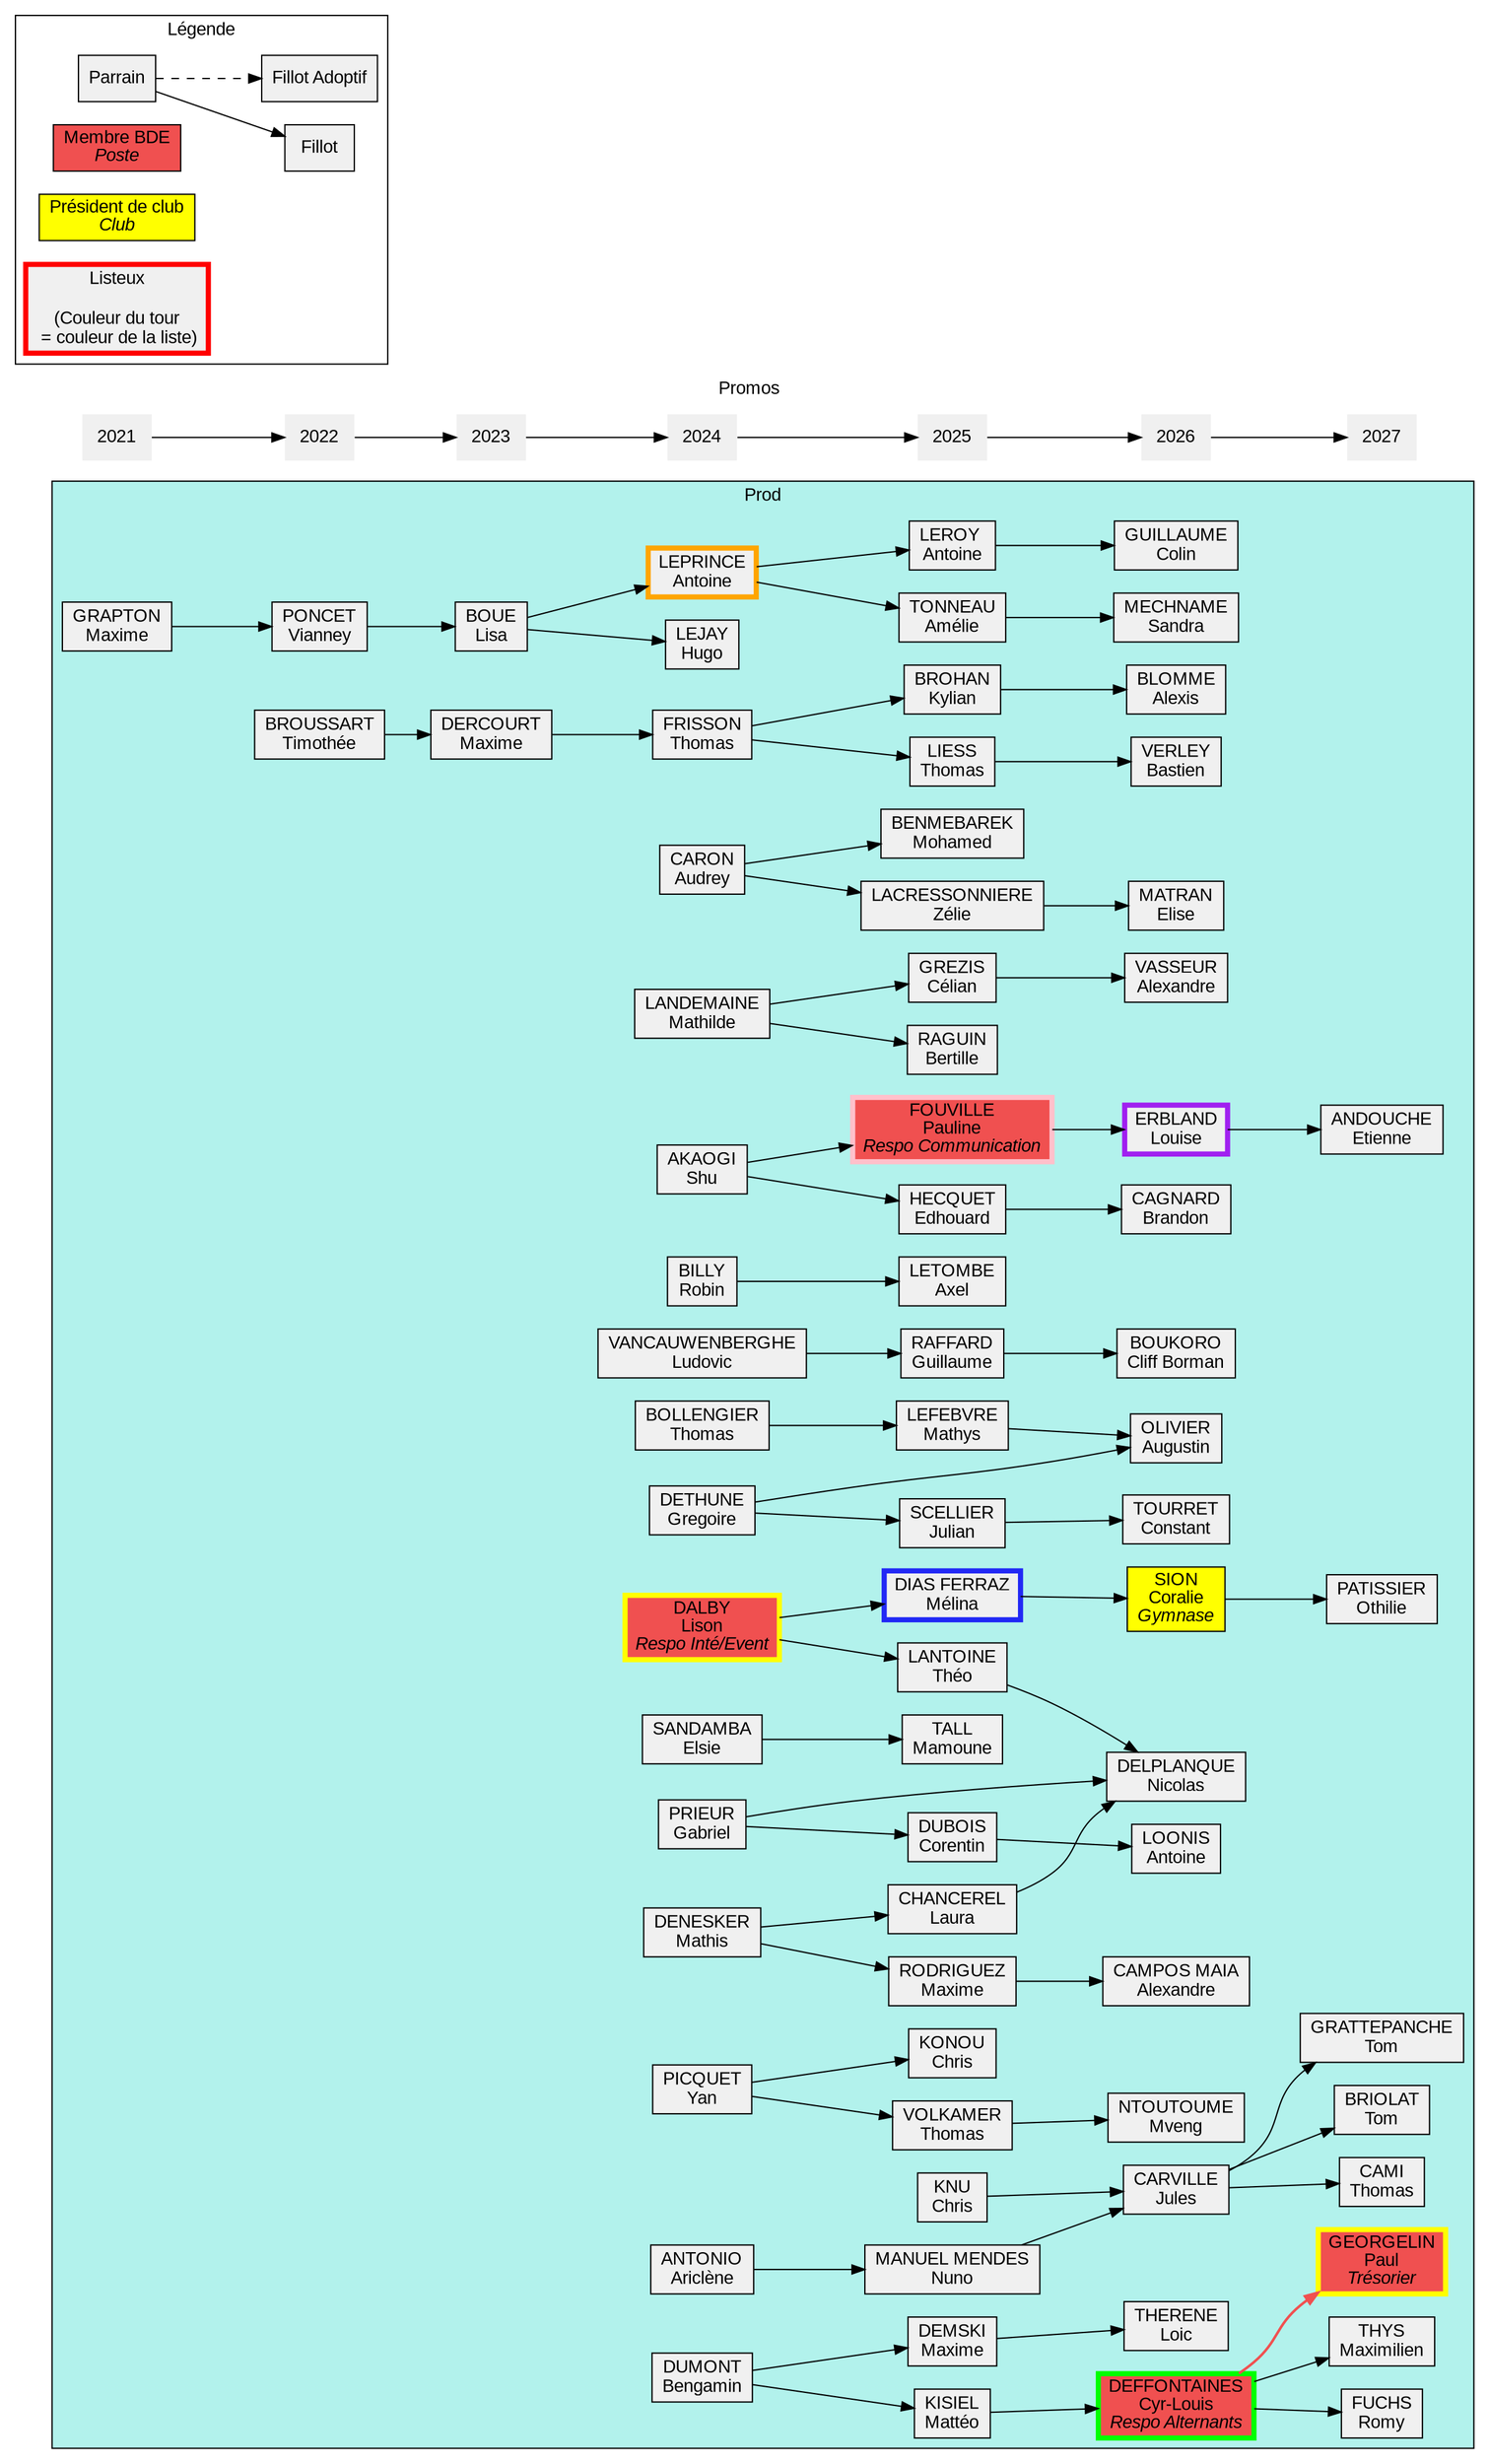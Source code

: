 digraph Production {
	graph [
		charset = "UTF-8";
		style = filled;
		fontname = "Arial";
	];

	node [
		shape = box;
		style = filled;
		fillcolor = "#f0f0f0";
		fontname = "Arial";
	];

	rankdir = LR;



subgraph cluster_prod {
		label = "Prod";
		fillcolor = "#B2F2EC";

		{ rank = "same";//2021
			maximegrapt	[label = "GRAPTON\nMaxime"];
		}

		{ rank = "same";//2022
			vianneypon	[label = "PONCET\nVianney"];
			timothebr   [label = "BROUSSART\nTimothée"];
		}
		maximegrapt -> vianneypon;
		//maximegrapt -> elodievan;

		{ rank = "same";//2023
			lisaboue	[label = "BOUE\nLisa"];
			maximeder   [label = "DERCOURT\nMaxime"];
		}
		vianneypon -> lisaboue;
		timothebr->maximeder;

		{ rank = "same";//2024
			antoinelepr	[label = "LEPRINCE\nAntoine" penwidth=4 color="orange"];
			hugoleja	[label = "LEJAY\nHugo"];
			thomasfris [label = "FRISSON\nThomas"];
			audreycar   [label = "CARON\nAudrey"];
			ldalby   [label=<DALBY<BR/>Lison<BR/><I>Respo Inté/Event</I>> fillcolor="#f05050" penwidth=4 color="yellow"];
			mlandemaine	[label = "LANDEMAINE\nMathilde"];
			tbollengier [label = "BOLLENGIER\nThomas"];
			rbilly		[label = "BILLY\nRobin"];
			aantonio	[label = "ANTONIO\nAriclène"];
			sakaogi		[label = "AKAOGI\nShu"];
			lvancauwenberghe	[label = "VANCAUWENBERGHE\nLudovic"];
			esandamba 	[label = "SANDAMBA\nElsie"];
			gprieur		[label = "PRIEUR\nGabriel"];
			ypicquet	[label = "PICQUET\nYan"];
			bdumont		[label = "DUMONT\nBengamin"];
			gdethune	[label = "DETHUNE\nGregoire"];
			mdenesker	[label = "DENESKER\nMathis"];
		}
		maximeder ->thomasfris;
		lisaboue -> antoinelepr;
		lisaboue -> hugoleja;

		{ rank = "same";//2025
		    graffard 	[label = "RAFFARD\nGuillaume"];
			ehecquet 	[label = "HECQUET\nEdhouard"];
			mrodriguez 	[label = "RODRIGUEZ\nMaxime"];
			nmanuel  	[label = "MANUEL MENDES\nNuno"];
			cknu 		[label = "KNU\nChris"];
			mkisiel  	[label = "KISIEL\nMattéo"];
			cdubois 	[label = "DUBOIS\nCorentin"];
			atonneau 	[label = "TONNEAU\nAmélie"];
			mdemski 	[label = "DEMSKI\nMaxime"];
			jscellier 	[label = "SCELLIER\nJulian"];
			cgrezis 	[label = "GREZIS\nCélian"];
			tvolkamer 	[label = "VOLKAMER\nThomas"];
			lchancerel 	[label = "CHANCEREL\nLaura"];
			tlantoine 	[label = "LANTOINE\nThéo"];
			mlefebvre 	[label = "LEFEBVRE\nMathys"];
			antoinele 	[label = "LEROY \nAntoine"];
			melinadia 	[label = "DIAS FERRAZ\nMélina"penwidth=4 color="#2128f5"];
			thomasliess [label = "LIESS\nThomas"];
			kylianbroha [label = "BROHAN\nKylian"];
			zelielacres [label = "LACRESSONNIERE\nZélie"];
			paulinefau 	[label = <FOUVILLE<BR/>Pauline<BR/><I>Respo Communication</I>> fillcolor="#f05050" penwidth=4 color="pink"];
			braguin		[label = "RAGUIN\nBertille"];
			mbenmebarek	[label = "BENMEBAREK\nMohamed"];
			aletombe	[label = "LETOMBE\nAxel"];
			mtall		[label = "TALL\nMamoune"];
			ckonou		[label = "KONOU\nChris"];
		}
		mdenesker -> lchancerel;
		mdenesker -> mrodriguez;
		gdethune -> jscellier;
		gdethune -> aolivier;
		bdumont -> mkisiel;
		bdumont -> mdemski;
		ypicquet -> tvolkamer;
		ypicquet -> ckonou;
		gprieur -> cdubois;
		gprieur -> ndelplanque;
		esandamba -> mtall;
		lvancauwenberghe -> graffard;
		sakaogi -> paulinefau;
		sakaogi -> ehecquet;
		mlandemaine -> braguin;
		mlandemaine -> cgrezis;
		audreycar -> zelielacres;
		audreycar -> mbenmebarek;aantonio
        antoinelepr -> antoinele;
		antoinelepr -> atonneau;
        ldalby -> melinadia;
		ldalby -> tlantoine;
        thomasfris -> thomasliess;
		thomasfris -> kylianbroha;
		tbollengier -> mlefebvre;
		rbilly -> aletombe;
		aantonio ->  nmanuel;

        { rank = "same";//2026
			cboukoro 		[label = "BOUKORO\nCliff Borman"];
			bcagnard 		[label = "CAGNARD\nBrandon"];
			acampo 			[label = "CAMPOS MAIA\nAlexandre"];
			jcarville 		[label = "CARVILLE\nJules"];
			cdeffontaines 	[label = <DEFFONTAINES<BR/>Cyr-Louis<BR/><I>Respo Alternants</I>> fillcolor="#f05050" penwidth=4 color="green"];
			lerbland 		[label = "ERBLAND\nLouise" penwidth=4 color="purple"];
			aloonis 		[label = "LOONIS\nAntoine"];
			ematran 		[label = "MATRAN\nElise"];
			smechname 		[label = "MECHNAME\nSandra"];
			csion 			[label =<SION<BR/>Coralie<BR/><I>Gymnase</I>> fillcolor="yellow"];
			ltherene 		[label = "THERENE\nLoic"];
			ctourret 		[label = "TOURRET\nConstant"];
			avasseur 		[label = "VASSEUR\nAlexandre"];
			bverley 		[label = "VERLEY\nBastien"];
			ablomme 		[label = "BLOMME\nAlexis"];
			mntoutoume 		[label = "NTOUTOUME\nMveng"];
			cguillaume 		[label = "GUILLAUME\nColin"];
			ndelplanque 	[label = "DELPLANQUE\nNicolas"];
			aolivier 		[label = "OLIVIER\nAugustin"];

        }
        graffard-> cboukoro;
		ehecquet -> bcagnard;
		mrodriguez -> acampo;
		nmanuel -> jcarville;
		cknu -> jcarville;
		mkisiel -> cdeffontaines;
		paulinefau -> lerbland;
		cdubois -> aloonis;
		zelielacres -> ematran;
		atonneau -> smechname;
		melinadia -> csion;
		mdemski -> ltherene;
		jscellier -> ctourret;
		cgrezis -> avasseur;
		thomasliess -> bverley;
		tvolkamer -> mntoutoume;
		antoinele -> cguillaume;
		lchancerel -> ndelplanque;
		tlantoine -> ndelplanque;
		mlefebvre -> aolivier;
		kylianbroha -> ablomme;

		{ rank = "same";//2027
			opatissier			[label = "PATISSIER\nOthilie"];
			rfuchs              [label = "FUCHS\nRomy"];
			eandouche			[label = "ANDOUCHE\nEtienne"];
			tcami				[label = "CAMI\nThomas"];
			mthys				[label = "THYS\nMaximilien"];
			pgeorgelin			[label = <GEORGELIN<BR/>Paul<BR/><I>Trésorier</I>> fillcolor="#f05050" penwidth=4 color="yellow"];
			btom				[label = "BRIOLAT\nTom"];
			gtom				[label = "GRATTEPANCHE\nTom"];
		}
		csion -> opatissier;
		cdeffontaines -> rfuchs;
		lerbland -> eandouche;
		jcarville -> tcami;
		cdeffontaines -> mthys;
		cdeffontaines -> pgeorgelin [penwidth=2 color = "#f05050"];
		jcarville -> btom;
		jcarville -> gtom;
	}
	subgraph cluster_promos {
		label = "Promos";
		penwidth = 0;
		color = none;
		node [shape = none];

		"2021" -> "2022" -> "2023" -> "2024" -> "2025" -> "2026" -> "2027";
	}
	subgraph cluster_legende {
		label = "Légende";
		fillcolor = none;

		leg_parrain	[label = "Parrain"];
		leg_fillot	[label = "Fillot"];
		leg_fillotadop	[label = "Fillot Adoptif"];
		leg_BDE		[label = <Membre BDE<BR/><I>Poste</I>> fillcolor="#f05050"];
		leg_prez	[label = <Président de club<BR/><I>Club</I>> fillcolor="yellow"];
		leg_listeux	[label = "Listeux\n\n(Couleur du tour\n = couleur de la liste)" penwidth=4 color="red"];

		leg_parrain -> leg_fillot;
		leg_parrain -> leg_fillotadop [style = "dashed"];
	}
}
